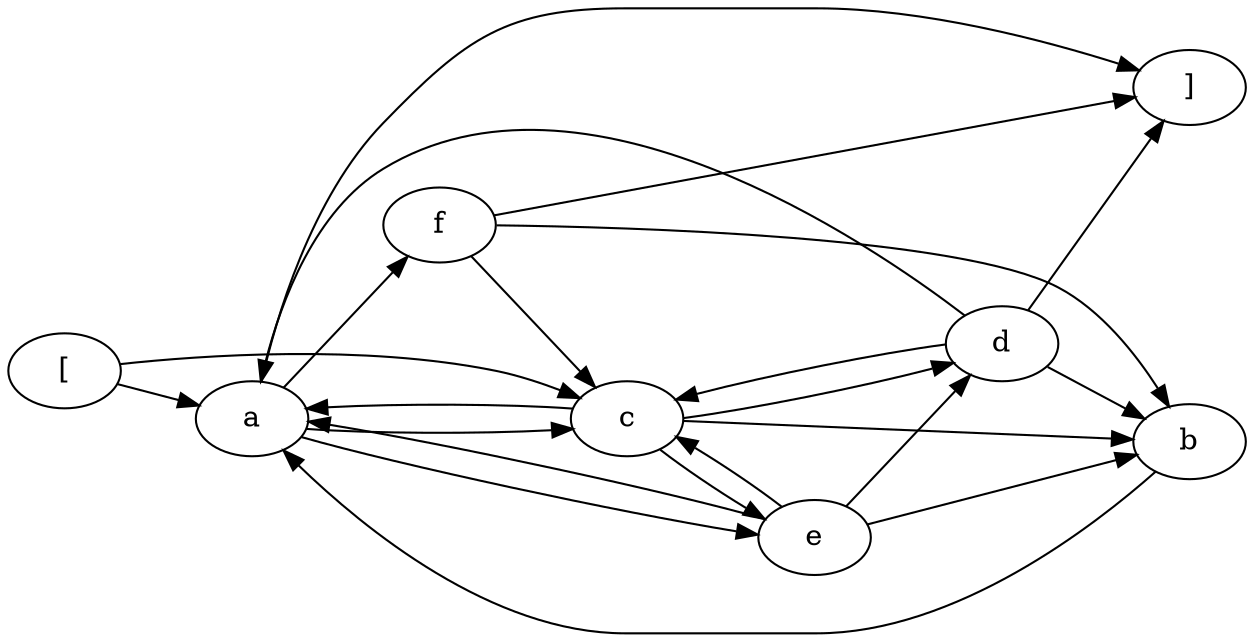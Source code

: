 digraph G {
rankdir = LR
label = "";
esg0_vertex0 -> esg0_vertex1;
esg0_vertex0 -> esg0_vertex3;
esg0_vertex1 -> esg0_vertex7;
esg0_vertex4 -> esg0_vertex7;
esg0_vertex6 -> esg0_vertex7;
esg0_vertex1 -> esg0_vertex3;
esg0_vertex1 -> esg0_vertex5;
esg0_vertex1 -> esg0_vertex6;
esg0_vertex2 -> esg0_vertex1;
esg0_vertex3 -> esg0_vertex1;
esg0_vertex3 -> esg0_vertex2;
esg0_vertex3 -> esg0_vertex4;
esg0_vertex3 -> esg0_vertex5;
esg0_vertex4 -> esg0_vertex1;
esg0_vertex4 -> esg0_vertex2;
esg0_vertex4 -> esg0_vertex3;
esg0_vertex5 -> esg0_vertex1;
esg0_vertex5 -> esg0_vertex2;
esg0_vertex5 -> esg0_vertex3;
esg0_vertex5 -> esg0_vertex4;
esg0_vertex6 -> esg0_vertex2;
esg0_vertex6 -> esg0_vertex3;
esg0_vertex0 [label = "["]
esg0_vertex1 [label = "a"]
esg0_vertex3 [label = "c"]
esg0_vertex7 [label = "]"]
esg0_vertex4 [label = "d"]
esg0_vertex6 [label = "f"]
esg0_vertex5 [label = "e"]
esg0_vertex2 [label = "b"]
}
